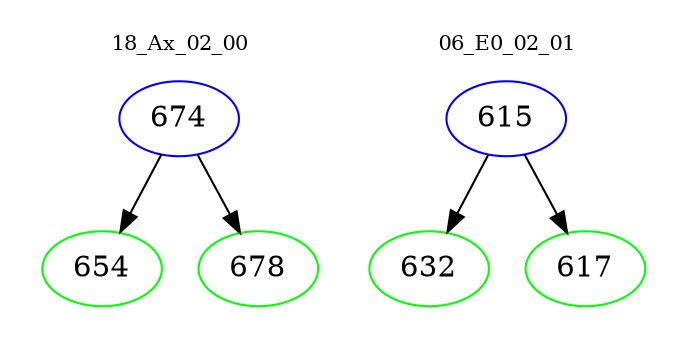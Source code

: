 digraph{
subgraph cluster_0 {
color = white
label = "18_Ax_02_00";
fontsize=10;
T0_674 [label="674", color="blue"]
T0_674 -> T0_654 [color="black"]
T0_654 [label="654", color="green"]
T0_674 -> T0_678 [color="black"]
T0_678 [label="678", color="green"]
}
subgraph cluster_1 {
color = white
label = "06_E0_02_01";
fontsize=10;
T1_615 [label="615", color="blue"]
T1_615 -> T1_632 [color="black"]
T1_632 [label="632", color="green"]
T1_615 -> T1_617 [color="black"]
T1_617 [label="617", color="green"]
}
}
